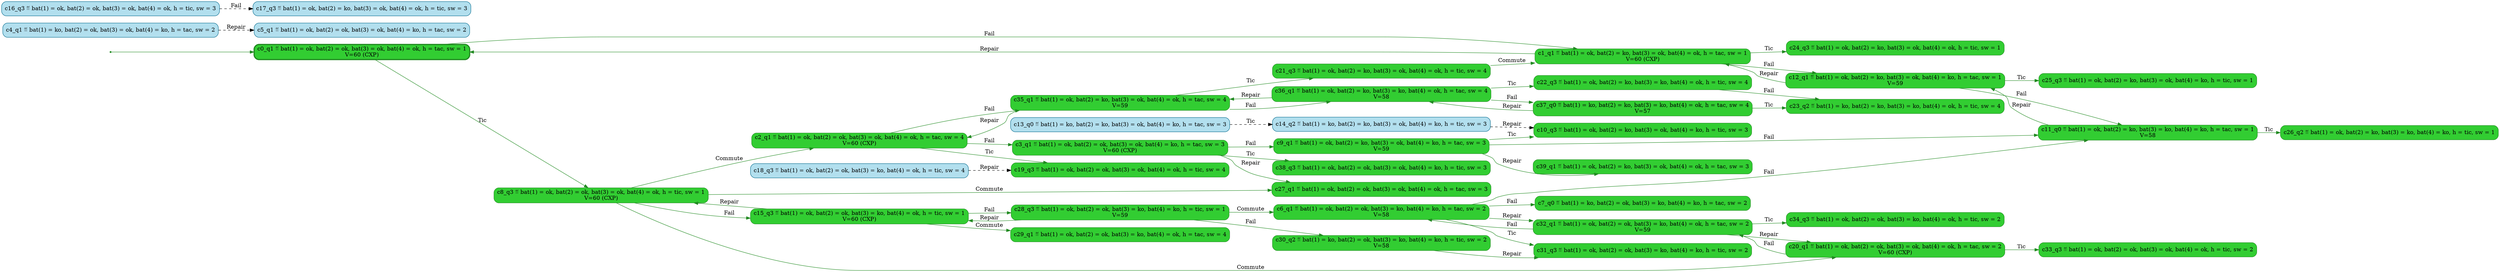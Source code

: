 digraph g {

	rankdir="LR"

	__invisible__[shape="point", color="forestgreen"]
	c0_q1[label="c0_q1 ≝ bat(1) = ok, bat(2) = ok, bat(3) = ok, bat(4) = ok, h = tac, sw = 1\nV=60 (CXP)", shape="box", style="rounded, filled", color="forestgreen", fillcolor="limegreen", penwidth=3] // Initial
	c1_q1[label="c1_q1 ≝ bat(1) = ok, bat(2) = ko, bat(3) = ok, bat(4) = ok, h = tac, sw = 1\nV=60 (CXP)", shape="box", style="rounded, filled", color="forestgreen", fillcolor="limegreen"]
	c12_q1[label="c12_q1 ≝ bat(1) = ok, bat(2) = ko, bat(3) = ok, bat(4) = ko, h = tac, sw = 1\nV=59", shape="box", style="rounded, filled", color="forestgreen", fillcolor="limegreen"]
	c11_q0[label="c11_q0 ≝ bat(1) = ok, bat(2) = ko, bat(3) = ko, bat(4) = ko, h = tac, sw = 1\nV=58", shape="box", style="rounded, filled", color="forestgreen", fillcolor="limegreen"]
	c26_q2[label="c26_q2 ≝ bat(1) = ok, bat(2) = ko, bat(3) = ko, bat(4) = ko, h = tic, sw = 1", shape="box", style="rounded, filled", color="forestgreen", fillcolor="limegreen"]
	c25_q3[label="c25_q3 ≝ bat(1) = ok, bat(2) = ko, bat(3) = ok, bat(4) = ko, h = tic, sw = 1", shape="box", style="rounded, filled", color="forestgreen", fillcolor="limegreen"]
	c24_q3[label="c24_q3 ≝ bat(1) = ok, bat(2) = ko, bat(3) = ok, bat(4) = ok, h = tic, sw = 1", shape="box", style="rounded, filled", color="forestgreen", fillcolor="limegreen"]
	c8_q3[label="c8_q3 ≝ bat(1) = ok, bat(2) = ok, bat(3) = ok, bat(4) = ok, h = tic, sw = 1\nV=60 (CXP)", shape="box", style="rounded, filled", color="forestgreen", fillcolor="limegreen"]
	c15_q3[label="c15_q3 ≝ bat(1) = ok, bat(2) = ok, bat(3) = ko, bat(4) = ok, h = tic, sw = 1\nV=60 (CXP)", shape="box", style="rounded, filled", color="forestgreen", fillcolor="limegreen"]
	c28_q3[label="c28_q3 ≝ bat(1) = ok, bat(2) = ok, bat(3) = ko, bat(4) = ko, h = tic, sw = 1\nV=59", shape="box", style="rounded, filled", color="forestgreen", fillcolor="limegreen"]
	c6_q1[label="c6_q1 ≝ bat(1) = ok, bat(2) = ok, bat(3) = ko, bat(4) = ko, h = tac, sw = 2\nV=58", shape="box", style="rounded, filled", color="forestgreen", fillcolor="limegreen"]
	c7_q0[label="c7_q0 ≝ bat(1) = ko, bat(2) = ok, bat(3) = ko, bat(4) = ko, h = tac, sw = 2", shape="box", style="rounded, filled", color="forestgreen", fillcolor="limegreen"]
	c32_q1[label="c32_q1 ≝ bat(1) = ok, bat(2) = ok, bat(3) = ko, bat(4) = ok, h = tac, sw = 2\nV=59", shape="box", style="rounded, filled", color="forestgreen", fillcolor="limegreen"]
	c20_q1[label="c20_q1 ≝ bat(1) = ok, bat(2) = ok, bat(3) = ok, bat(4) = ok, h = tac, sw = 2\nV=60 (CXP)", shape="box", style="rounded, filled", color="forestgreen", fillcolor="limegreen"]
	c33_q3[label="c33_q3 ≝ bat(1) = ok, bat(2) = ok, bat(3) = ok, bat(4) = ok, h = tic, sw = 2", shape="box", style="rounded, filled", color="forestgreen", fillcolor="limegreen"]
	c34_q3[label="c34_q3 ≝ bat(1) = ok, bat(2) = ok, bat(3) = ko, bat(4) = ok, h = tic, sw = 2", shape="box", style="rounded, filled", color="forestgreen", fillcolor="limegreen"]
	c31_q3[label="c31_q3 ≝ bat(1) = ok, bat(2) = ok, bat(3) = ko, bat(4) = ko, h = tic, sw = 2", shape="box", style="rounded, filled", color="forestgreen", fillcolor="limegreen"]
	c30_q2[label="c30_q2 ≝ bat(1) = ko, bat(2) = ok, bat(3) = ko, bat(4) = ko, h = tic, sw = 2\nV=58", shape="box", style="rounded, filled", color="forestgreen", fillcolor="limegreen"]
	c29_q1[label="c29_q1 ≝ bat(1) = ok, bat(2) = ok, bat(3) = ko, bat(4) = ok, h = tac, sw = 4", shape="box", style="rounded, filled", color="forestgreen", fillcolor="limegreen"]
	c2_q1[label="c2_q1 ≝ bat(1) = ok, bat(2) = ok, bat(3) = ok, bat(4) = ok, h = tac, sw = 4\nV=60 (CXP)", shape="box", style="rounded, filled", color="forestgreen", fillcolor="limegreen"]
	c3_q1[label="c3_q1 ≝ bat(1) = ok, bat(2) = ok, bat(3) = ok, bat(4) = ko, h = tac, sw = 3\nV=60 (CXP)", shape="box", style="rounded, filled", color="forestgreen", fillcolor="limegreen"]
	c9_q1[label="c9_q1 ≝ bat(1) = ok, bat(2) = ko, bat(3) = ok, bat(4) = ko, h = tac, sw = 3\nV=59", shape="box", style="rounded, filled", color="forestgreen", fillcolor="limegreen"]
	c10_q3[label="c10_q3 ≝ bat(1) = ok, bat(2) = ko, bat(3) = ok, bat(4) = ko, h = tic, sw = 3", shape="box", style="rounded, filled", color="forestgreen", fillcolor="limegreen"]
	c39_q1[label="c39_q1 ≝ bat(1) = ok, bat(2) = ko, bat(3) = ok, bat(4) = ok, h = tac, sw = 3", shape="box", style="rounded, filled", color="forestgreen", fillcolor="limegreen"]
	c27_q1[label="c27_q1 ≝ bat(1) = ok, bat(2) = ok, bat(3) = ok, bat(4) = ok, h = tac, sw = 3", shape="box", style="rounded, filled", color="forestgreen", fillcolor="limegreen"]
	c38_q3[label="c38_q3 ≝ bat(1) = ok, bat(2) = ok, bat(3) = ok, bat(4) = ko, h = tic, sw = 3", shape="box", style="rounded, filled", color="forestgreen", fillcolor="limegreen"]
	c35_q1[label="c35_q1 ≝ bat(1) = ok, bat(2) = ko, bat(3) = ok, bat(4) = ok, h = tac, sw = 4\nV=59", shape="box", style="rounded, filled", color="forestgreen", fillcolor="limegreen"]
	c36_q1[label="c36_q1 ≝ bat(1) = ok, bat(2) = ko, bat(3) = ko, bat(4) = ok, h = tac, sw = 4\nV=58", shape="box", style="rounded, filled", color="forestgreen", fillcolor="limegreen"]
	c37_q0[label="c37_q0 ≝ bat(1) = ko, bat(2) = ko, bat(3) = ko, bat(4) = ok, h = tac, sw = 4\nV=57", shape="box", style="rounded, filled", color="forestgreen", fillcolor="limegreen"]
	c23_q2[label="c23_q2 ≝ bat(1) = ko, bat(2) = ko, bat(3) = ko, bat(4) = ok, h = tic, sw = 4", shape="box", style="rounded, filled", color="forestgreen", fillcolor="limegreen"]
	c22_q3[label="c22_q3 ≝ bat(1) = ok, bat(2) = ko, bat(3) = ko, bat(4) = ok, h = tic, sw = 4", shape="box", style="rounded, filled", color="forestgreen", fillcolor="limegreen"]
	c21_q3[label="c21_q3 ≝ bat(1) = ok, bat(2) = ko, bat(3) = ok, bat(4) = ok, h = tic, sw = 4", shape="box", style="rounded, filled", color="forestgreen", fillcolor="limegreen"]
	c19_q3[label="c19_q3 ≝ bat(1) = ok, bat(2) = ok, bat(3) = ok, bat(4) = ok, h = tic, sw = 4", shape="box", style="rounded, filled", color="forestgreen", fillcolor="limegreen"]
	c4_q1[label="c4_q1 ≝ bat(1) = ko, bat(2) = ok, bat(3) = ok, bat(4) = ko, h = tac, sw = 2", shape="box", style="rounded, filled", color="deepskyblue4", fillcolor="lightblue2"]
	c5_q1[label="c5_q1 ≝ bat(1) = ok, bat(2) = ok, bat(3) = ok, bat(4) = ko, h = tac, sw = 2", shape="box", style="rounded, filled", color="deepskyblue4", fillcolor="lightblue2"]
	c13_q0[label="c13_q0 ≝ bat(1) = ko, bat(2) = ko, bat(3) = ok, bat(4) = ko, h = tac, sw = 3", shape="box", style="rounded, filled", color="deepskyblue4", fillcolor="lightblue2"]
	c14_q2[label="c14_q2 ≝ bat(1) = ko, bat(2) = ko, bat(3) = ok, bat(4) = ko, h = tic, sw = 3", shape="box", style="rounded, filled", color="deepskyblue4", fillcolor="lightblue2"]
	c16_q3[label="c16_q3 ≝ bat(1) = ok, bat(2) = ok, bat(3) = ok, bat(4) = ok, h = tic, sw = 3", shape="box", style="rounded, filled", color="deepskyblue4", fillcolor="lightblue2"]
	c17_q3[label="c17_q3 ≝ bat(1) = ok, bat(2) = ko, bat(3) = ok, bat(4) = ok, h = tic, sw = 3", shape="box", style="rounded, filled", color="deepskyblue4", fillcolor="lightblue2"]
	c18_q3[label="c18_q3 ≝ bat(1) = ok, bat(2) = ok, bat(3) = ko, bat(4) = ok, h = tic, sw = 4", shape="box", style="rounded, filled", color="deepskyblue4", fillcolor="lightblue2"]

	__invisible__ -> c0_q1[color="forestgreen"]
	c0_q1 -> c1_q1[label="Fail", color="forestgreen"]
	c1_q1 -> c0_q1[label="Repair", color="forestgreen"]
	c1_q1 -> c12_q1[label="Fail", color="forestgreen"]
	c12_q1 -> c1_q1[label="Repair", color="forestgreen"]
	c12_q1 -> c11_q0[label="Fail", color="forestgreen"]
	c11_q0 -> c12_q1[label="Repair", color="forestgreen"]
	c11_q0 -> c26_q2[label="Tic", color="forestgreen"]
	c12_q1 -> c25_q3[label="Tic", color="forestgreen"]
	c1_q1 -> c24_q3[label="Tic", color="forestgreen"]
	c0_q1 -> c8_q3[label="Tic", color="forestgreen"]
	c8_q3 -> c15_q3[label="Fail", color="forestgreen"]
	c15_q3 -> c8_q3[label="Repair", color="forestgreen"]
	c15_q3 -> c28_q3[label="Fail", color="forestgreen"]
	c28_q3 -> c15_q3[label="Repair", color="forestgreen"]
	c28_q3 -> c6_q1[label="Commute", color="forestgreen"]
	c6_q1 -> c7_q0[label="Fail", color="forestgreen"]
	c6_q1 -> c32_q1[label="Repair", color="forestgreen"]
	c32_q1 -> c6_q1[label="Fail", color="forestgreen"]
	c32_q1 -> c20_q1[label="Repair", color="forestgreen"]
	c20_q1 -> c32_q1[label="Fail", color="forestgreen"]
	c20_q1 -> c33_q3[label="Tic", color="forestgreen"]
	c32_q1 -> c34_q3[label="Tic", color="forestgreen"]
	c6_q1 -> c11_q0[label="Fail", color="forestgreen"]
	c6_q1 -> c31_q3[label="Tic", color="forestgreen"]
	c28_q3 -> c30_q2[label="Fail", color="forestgreen"]
	c30_q2 -> c31_q3[label="Repair", color="forestgreen"]
	c15_q3 -> c29_q1[label="Commute", color="forestgreen"]
	c8_q3 -> c20_q1[label="Commute", color="forestgreen"]
	c8_q3 -> c2_q1[label="Commute", color="forestgreen"]
	c2_q1 -> c3_q1[label="Fail", color="forestgreen"]
	c3_q1 -> c9_q1[label="Fail", color="forestgreen"]
	c9_q1 -> c10_q3[label="Tic", color="forestgreen"]
	c9_q1 -> c39_q1[label="Repair", color="forestgreen"]
	c9_q1 -> c11_q0[label="Fail", color="forestgreen"]
	c3_q1 -> c27_q1[label="Repair", color="forestgreen"]
	c3_q1 -> c38_q3[label="Tic", color="forestgreen"]
	c2_q1 -> c35_q1[label="Fail", color="forestgreen"]
	c35_q1 -> c36_q1[label="Fail", color="forestgreen"]
	c36_q1 -> c35_q1[label="Repair", color="forestgreen"]
	c36_q1 -> c37_q0[label="Fail", color="forestgreen"]
	c37_q0 -> c36_q1[label="Repair", color="forestgreen"]
	c37_q0 -> c23_q2[label="Tic", color="forestgreen"]
	c36_q1 -> c22_q3[label="Tic", color="forestgreen"]
	c22_q3 -> c23_q2[label="Fail", color="forestgreen"]
	c35_q1 -> c2_q1[label="Repair", color="forestgreen"]
	c35_q1 -> c21_q3[label="Tic", color="forestgreen"]
	c21_q3 -> c1_q1[label="Commute", color="forestgreen"]
	c2_q1 -> c19_q3[label="Tic", color="forestgreen"]
	c8_q3 -> c27_q1[label="Commute", color="forestgreen"]
	c4_q1 -> c5_q1[label="Repair", color="black", style="dashed"]
	c13_q0 -> c14_q2[label="Tic", color="black", style="dashed"]
	c16_q3 -> c17_q3[label="Fail", color="black", style="dashed"]
	c18_q3 -> c19_q3[label="Repair", color="black", style="dashed"]
	c14_q2 -> c10_q3[label="Repair", color="black", style="dashed"]

}
